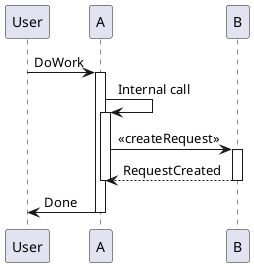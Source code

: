 @startuml img/sequence_img014.png
participant User

User -> A: DoWork
activate A

	A -> A: Internal call
	activate A

		A -> B: << createRequest >>
		activate B
			B --> A: RequestCreated
		deactivate B
	deactivate A
	A -> User: Done
deactivate A

@enduml